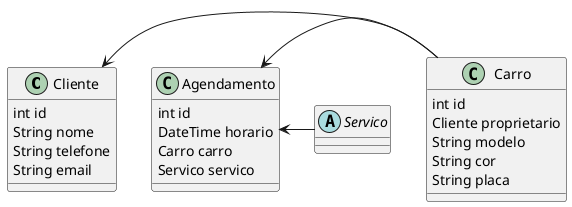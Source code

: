 @startuml
'https://plantuml.com/class-diagram

class Cliente{
    int id
    String nome
    String telefone
    String email
}
class Agendamento{
    int id
    DateTime horario
    Carro carro
    Servico servico
}
class Carro{
int id
Cliente proprietario
String modelo
String cor
String placa

}
abstract class Servico

Cliente <- Carro
Agendamento <- Servico
Agendamento <- Carro

@enduml